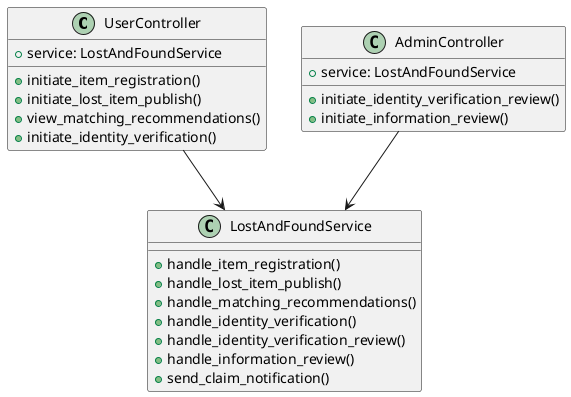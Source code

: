 @startuml
class UserController {
  +service: LostAndFoundService
  +initiate_item_registration()
  +initiate_lost_item_publish()
  +view_matching_recommendations()
  +initiate_identity_verification()
}
class AdminController {
  +service: LostAndFoundService
  +initiate_identity_verification_review()
  +initiate_information_review()
}
class LostAndFoundService {
  +handle_item_registration()
  +handle_lost_item_publish()
  +handle_matching_recommendations()
  +handle_identity_verification()
  +handle_identity_verification_review()
  +handle_information_review()
  +send_claim_notification()
}
UserController --> LostAndFoundService
AdminController --> LostAndFoundService
@enduml